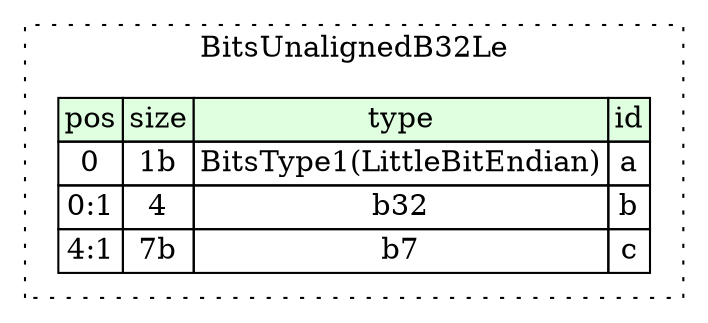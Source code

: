 digraph {
	rankdir=LR;
	node [shape=plaintext];
	subgraph cluster__bits_unaligned_b32_le {
		label="BitsUnalignedB32Le";
		graph[style=dotted];

		bits_unaligned_b32_le__seq [label=<<TABLE BORDER="0" CELLBORDER="1" CELLSPACING="0">
			<TR><TD BGCOLOR="#E0FFE0">pos</TD><TD BGCOLOR="#E0FFE0">size</TD><TD BGCOLOR="#E0FFE0">type</TD><TD BGCOLOR="#E0FFE0">id</TD></TR>
			<TR><TD PORT="a_pos">0</TD><TD PORT="a_size">1b</TD><TD>BitsType1(LittleBitEndian)</TD><TD PORT="a_type">a</TD></TR>
			<TR><TD PORT="b_pos">0:1</TD><TD PORT="b_size">4</TD><TD>b32</TD><TD PORT="b_type">b</TD></TR>
			<TR><TD PORT="c_pos">4:1</TD><TD PORT="c_size">7b</TD><TD>b7</TD><TD PORT="c_type">c</TD></TR>
		</TABLE>>];
	}
}
